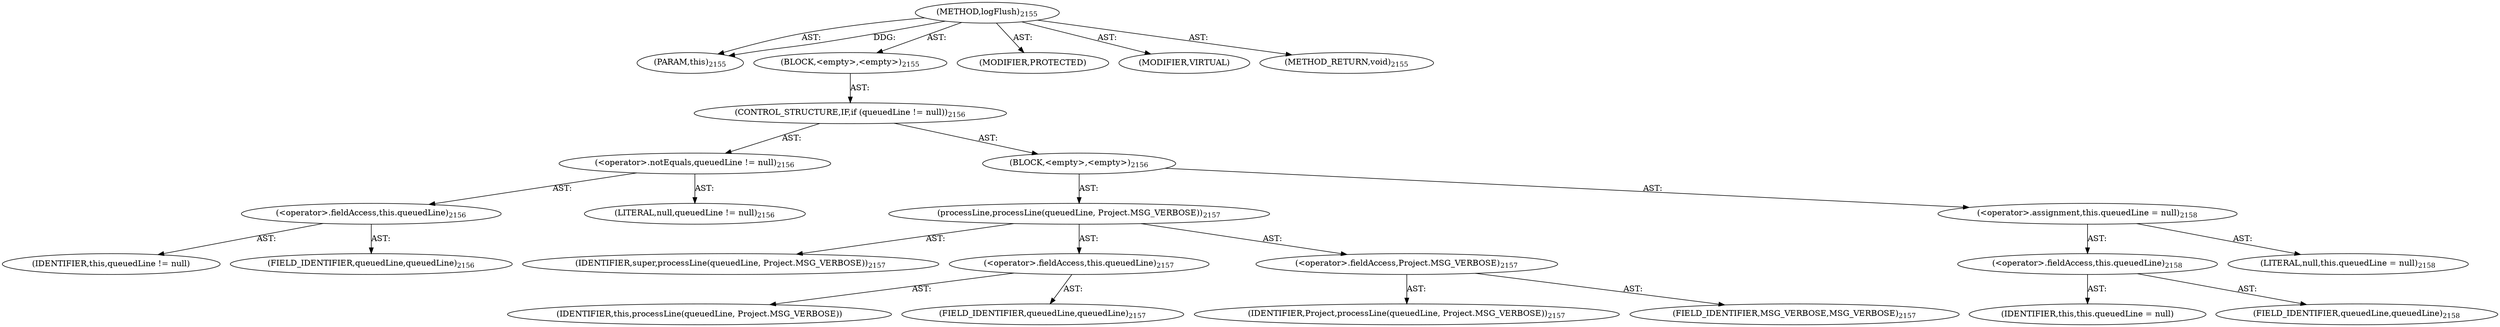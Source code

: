 digraph "logFlush" {  
"111669149828" [label = <(METHOD,logFlush)<SUB>2155</SUB>> ]
"115964117233" [label = <(PARAM,this)<SUB>2155</SUB>> ]
"25769804115" [label = <(BLOCK,&lt;empty&gt;,&lt;empty&gt;)<SUB>2155</SUB>> ]
"47244640439" [label = <(CONTROL_STRUCTURE,IF,if (queuedLine != null))<SUB>2156</SUB>> ]
"30064772468" [label = <(&lt;operator&gt;.notEquals,queuedLine != null)<SUB>2156</SUB>> ]
"30064772469" [label = <(&lt;operator&gt;.fieldAccess,this.queuedLine)<SUB>2156</SUB>> ]
"68719477783" [label = <(IDENTIFIER,this,queuedLine != null)> ]
"55834575159" [label = <(FIELD_IDENTIFIER,queuedLine,queuedLine)<SUB>2156</SUB>> ]
"90194313484" [label = <(LITERAL,null,queuedLine != null)<SUB>2156</SUB>> ]
"25769804116" [label = <(BLOCK,&lt;empty&gt;,&lt;empty&gt;)<SUB>2156</SUB>> ]
"30064772470" [label = <(processLine,processLine(queuedLine, Project.MSG_VERBOSE))<SUB>2157</SUB>> ]
"68719477784" [label = <(IDENTIFIER,super,processLine(queuedLine, Project.MSG_VERBOSE))<SUB>2157</SUB>> ]
"30064772471" [label = <(&lt;operator&gt;.fieldAccess,this.queuedLine)<SUB>2157</SUB>> ]
"68719477785" [label = <(IDENTIFIER,this,processLine(queuedLine, Project.MSG_VERBOSE))> ]
"55834575160" [label = <(FIELD_IDENTIFIER,queuedLine,queuedLine)<SUB>2157</SUB>> ]
"30064772472" [label = <(&lt;operator&gt;.fieldAccess,Project.MSG_VERBOSE)<SUB>2157</SUB>> ]
"68719477786" [label = <(IDENTIFIER,Project,processLine(queuedLine, Project.MSG_VERBOSE))<SUB>2157</SUB>> ]
"55834575161" [label = <(FIELD_IDENTIFIER,MSG_VERBOSE,MSG_VERBOSE)<SUB>2157</SUB>> ]
"30064772473" [label = <(&lt;operator&gt;.assignment,this.queuedLine = null)<SUB>2158</SUB>> ]
"30064772474" [label = <(&lt;operator&gt;.fieldAccess,this.queuedLine)<SUB>2158</SUB>> ]
"68719477787" [label = <(IDENTIFIER,this,this.queuedLine = null)> ]
"55834575162" [label = <(FIELD_IDENTIFIER,queuedLine,queuedLine)<SUB>2158</SUB>> ]
"90194313485" [label = <(LITERAL,null,this.queuedLine = null)<SUB>2158</SUB>> ]
"133143986502" [label = <(MODIFIER,PROTECTED)> ]
"133143986503" [label = <(MODIFIER,VIRTUAL)> ]
"128849019012" [label = <(METHOD_RETURN,void)<SUB>2155</SUB>> ]
  "111669149828" -> "115964117233"  [ label = "AST: "] 
  "111669149828" -> "25769804115"  [ label = "AST: "] 
  "111669149828" -> "133143986502"  [ label = "AST: "] 
  "111669149828" -> "133143986503"  [ label = "AST: "] 
  "111669149828" -> "128849019012"  [ label = "AST: "] 
  "25769804115" -> "47244640439"  [ label = "AST: "] 
  "47244640439" -> "30064772468"  [ label = "AST: "] 
  "47244640439" -> "25769804116"  [ label = "AST: "] 
  "30064772468" -> "30064772469"  [ label = "AST: "] 
  "30064772468" -> "90194313484"  [ label = "AST: "] 
  "30064772469" -> "68719477783"  [ label = "AST: "] 
  "30064772469" -> "55834575159"  [ label = "AST: "] 
  "25769804116" -> "30064772470"  [ label = "AST: "] 
  "25769804116" -> "30064772473"  [ label = "AST: "] 
  "30064772470" -> "68719477784"  [ label = "AST: "] 
  "30064772470" -> "30064772471"  [ label = "AST: "] 
  "30064772470" -> "30064772472"  [ label = "AST: "] 
  "30064772471" -> "68719477785"  [ label = "AST: "] 
  "30064772471" -> "55834575160"  [ label = "AST: "] 
  "30064772472" -> "68719477786"  [ label = "AST: "] 
  "30064772472" -> "55834575161"  [ label = "AST: "] 
  "30064772473" -> "30064772474"  [ label = "AST: "] 
  "30064772473" -> "90194313485"  [ label = "AST: "] 
  "30064772474" -> "68719477787"  [ label = "AST: "] 
  "30064772474" -> "55834575162"  [ label = "AST: "] 
  "111669149828" -> "115964117233"  [ label = "DDG: "] 
}
